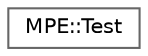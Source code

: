 digraph "Graphical Class Hierarchy"
{
 // LATEX_PDF_SIZE
  bgcolor="transparent";
  edge [fontname=Helvetica,fontsize=10,labelfontname=Helvetica,labelfontsize=10];
  node [fontname=Helvetica,fontsize=10,shape=box,height=0.2,width=0.4];
  rankdir="LR";
  Node0 [id="Node000000",label="MPE::Test",height=0.2,width=0.4,color="grey40", fillcolor="white", style="filled",URL="$class_m_p_e_1_1_test.html",tooltip=" "];
}
